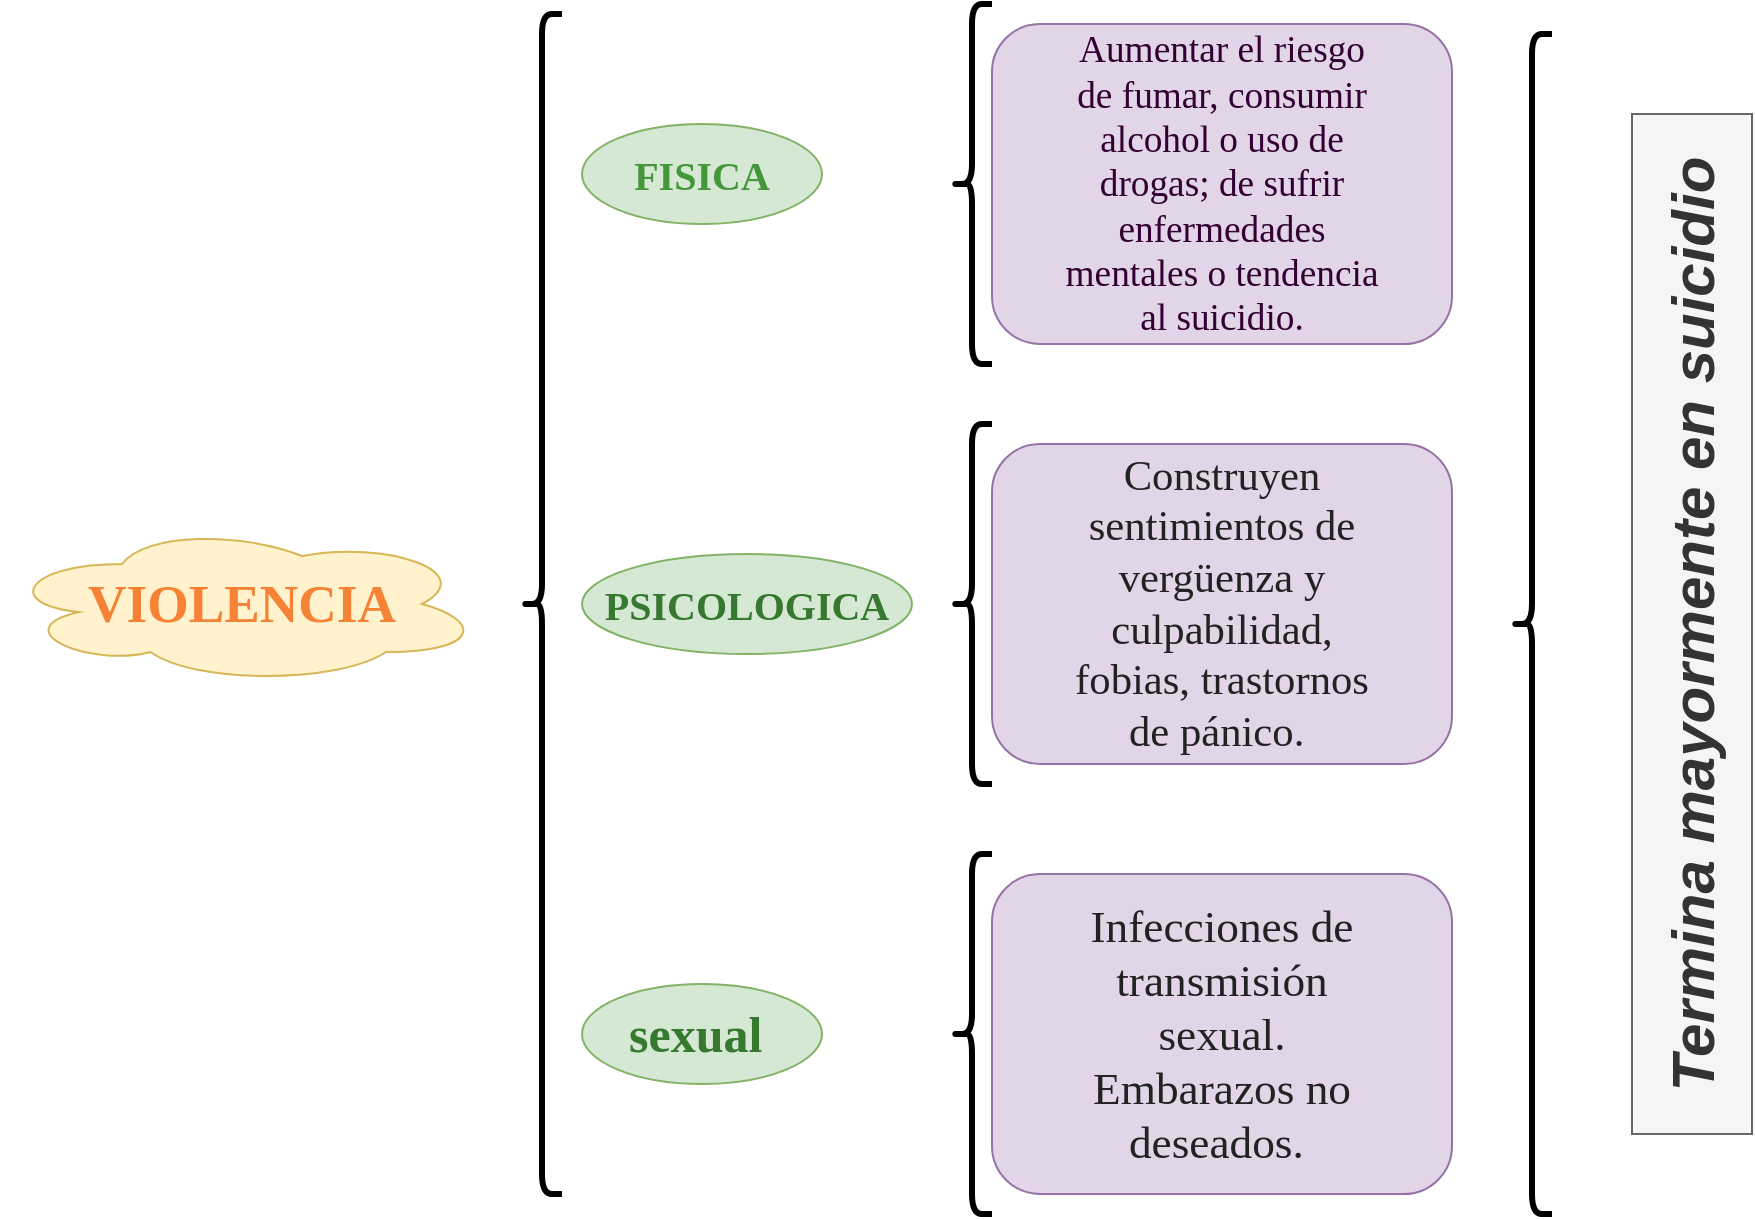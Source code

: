 <mxfile version="24.5.1" type="github">
  <diagram name="Página-1" id="Rx-BJTyZ90HZr9_cPE7K">
    <mxGraphModel dx="2580" dy="434" grid="1" gridSize="10" guides="1" tooltips="1" connect="1" arrows="1" fold="1" page="1" pageScale="1" pageWidth="850" pageHeight="1100" math="0" shadow="0">
      <root>
        <mxCell id="0" />
        <mxCell id="1" parent="0" />
        <mxCell id="9hzHolV_DFQ3AIEkWhB6-2" value="&lt;div&gt;&lt;span style=&quot;mso-spacerun:&#39;yes&#39;;font-size:19.995pt;font-family:GlacialIndifference-Bold;color:rgb(245,130,53);font-weight:bold;&quot;&gt;VIOLENCIA&lt;/span&gt;&lt;/div&gt;" style="ellipse;shape=cloud;whiteSpace=wrap;html=1;fillColor=#fff2cc;strokeColor=#d6b656;" vertex="1" parent="1">
          <mxGeometry x="-990" y="280" width="240" height="80" as="geometry" />
        </mxCell>
        <mxCell id="9hzHolV_DFQ3AIEkWhB6-3" value="" style="shape=curlyBracket;whiteSpace=wrap;html=1;rounded=1;labelPosition=left;verticalLabelPosition=middle;align=right;verticalAlign=middle;strokeWidth=3;" vertex="1" parent="1">
          <mxGeometry x="-730" y="25" width="20" height="590" as="geometry" />
        </mxCell>
        <mxCell id="9hzHolV_DFQ3AIEkWhB6-4" value="&lt;div&gt;&lt;span style=&quot;font-size: 15pt; font-family: GlacialIndifference-Bold; font-weight: bold;&quot;&gt;&lt;font color=&quot;#44963b&quot;&gt;FISICA&lt;/font&gt;&lt;/span&gt;&lt;/div&gt;" style="ellipse;whiteSpace=wrap;html=1;fillColor=#d5e8d4;strokeColor=#82b366;" vertex="1" parent="1">
          <mxGeometry x="-700" y="80" width="120" height="50" as="geometry" />
        </mxCell>
        <mxCell id="9hzHolV_DFQ3AIEkWhB6-5" value="&lt;div&gt;&lt;span style=&quot;font-size: 15pt; font-family: GlacialIndifference-Bold; font-weight: bold;&quot;&gt;&lt;font color=&quot;#36782f&quot;&gt;PSICOLOGICA&lt;/font&gt;&lt;/span&gt;&lt;/div&gt;" style="ellipse;whiteSpace=wrap;html=1;fillColor=#d5e8d4;strokeColor=#82b366;" vertex="1" parent="1">
          <mxGeometry x="-700" y="295" width="165" height="50" as="geometry" />
        </mxCell>
        <mxCell id="9hzHolV_DFQ3AIEkWhB6-6" value="&lt;div&gt;&lt;span style=&quot;font-family: GlacialIndifference-Bold; font-weight: bold;&quot;&gt;&lt;font color=&quot;#36782f&quot; style=&quot;font-size: 25px;&quot;&gt;sexual&amp;nbsp;&lt;/font&gt;&lt;/span&gt;&lt;/div&gt;" style="ellipse;whiteSpace=wrap;html=1;fillColor=#d5e8d4;strokeColor=#82b366;" vertex="1" parent="1">
          <mxGeometry x="-700" y="510" width="120" height="50" as="geometry" />
        </mxCell>
        <mxCell id="9hzHolV_DFQ3AIEkWhB6-7" value="" style="shape=curlyBracket;whiteSpace=wrap;html=1;rounded=1;labelPosition=left;verticalLabelPosition=middle;align=right;verticalAlign=middle;strokeWidth=3;" vertex="1" parent="1">
          <mxGeometry x="-515" y="20" width="20" height="180" as="geometry" />
        </mxCell>
        <mxCell id="9hzHolV_DFQ3AIEkWhB6-8" value="&lt;div&gt;&lt;span style=&quot;font-size: 13.995pt; font-family: GlacialIndifference;&quot;&gt;&lt;font color=&quot;#330033&quot;&gt;Aumentar el riesgo&lt;br&gt;&lt;/font&gt;&lt;/span&gt;&lt;/div&gt;&lt;div&gt;&lt;span style=&quot;font-size: 13.995pt; font-family: GlacialIndifference;&quot;&gt;&lt;font color=&quot;#330033&quot;&gt;de fumar, consumir&lt;br&gt;&lt;/font&gt;&lt;/span&gt;&lt;/div&gt;&lt;div&gt;&lt;span style=&quot;font-size: 13.995pt; font-family: GlacialIndifference;&quot;&gt;&lt;font color=&quot;#330033&quot;&gt;alcohol o uso de&lt;br&gt;&lt;/font&gt;&lt;/span&gt;&lt;/div&gt;&lt;div&gt;&lt;span style=&quot;font-size: 13.995pt; font-family: GlacialIndifference;&quot;&gt;&lt;font color=&quot;#330033&quot;&gt;drogas; de sufrir&lt;br&gt;&lt;/font&gt;&lt;/span&gt;&lt;/div&gt;&lt;div&gt;&lt;span style=&quot;font-size: 13.995pt; font-family: GlacialIndifference;&quot;&gt;&lt;font color=&quot;#330033&quot;&gt;enfermedades&lt;br&gt;&lt;/font&gt;&lt;/span&gt;&lt;/div&gt;&lt;div&gt;&lt;span style=&quot;font-size: 13.995pt; font-family: GlacialIndifference;&quot;&gt;&lt;font color=&quot;#330033&quot;&gt;mentales o tendencia&lt;br&gt;&lt;/font&gt;&lt;/span&gt;&lt;/div&gt;&lt;div&gt;&lt;span style=&quot;font-size: 13.995pt; font-family: GlacialIndifference;&quot;&gt;&lt;font color=&quot;#330033&quot;&gt;al suicidio.&lt;/font&gt;&lt;/span&gt;&lt;/div&gt;" style="rounded=1;whiteSpace=wrap;html=1;fillColor=#e1d5e7;strokeColor=#9673a6;" vertex="1" parent="1">
          <mxGeometry x="-495" y="30" width="230" height="160" as="geometry" />
        </mxCell>
        <mxCell id="9hzHolV_DFQ3AIEkWhB6-9" value="" style="shape=curlyBracket;whiteSpace=wrap;html=1;rounded=1;labelPosition=left;verticalLabelPosition=middle;align=right;verticalAlign=middle;strokeWidth=3;" vertex="1" parent="1">
          <mxGeometry x="-515" y="230" width="20" height="180" as="geometry" />
        </mxCell>
        <mxCell id="9hzHolV_DFQ3AIEkWhB6-10" value="&lt;div&gt;&lt;span style=&quot;mso-spacerun:&#39;yes&#39;;font-size:15.998pt;font-family:GlacialIndifference;color:rgb(34,34,34);&quot;&gt;Construyen&lt;br/&gt;&lt;/span&gt;&lt;/div&gt;&lt;div&gt;&lt;span style=&quot;mso-spacerun:&#39;yes&#39;;font-size:15.998pt;font-family:GlacialIndifference;color:rgb(34,34,34);&quot;&gt;sentimientos de&lt;br/&gt;&lt;/span&gt;&lt;/div&gt;&lt;div&gt;&lt;span style=&quot;mso-spacerun:&#39;yes&#39;;font-size:15.998pt;font-family:GlacialIndifference;color:rgb(34,34,34);&quot;&gt;vergüenza y&lt;br/&gt;&lt;/span&gt;&lt;/div&gt;&lt;div&gt;&lt;span style=&quot;mso-spacerun:&#39;yes&#39;;font-size:15.998pt;font-family:GlacialIndifference;color:rgb(34,34,34);&quot;&gt;culpabilidad,&lt;br/&gt;&lt;/span&gt;&lt;/div&gt;&lt;div&gt;&lt;span style=&quot;mso-spacerun:&#39;yes&#39;;font-size:15.998pt;font-family:GlacialIndifference;color:rgb(34,34,34);&quot;&gt;fobias, trastornos&lt;br/&gt;&lt;/span&gt;&lt;/div&gt;&lt;div&gt;&lt;span style=&quot;mso-spacerun:&#39;yes&#39;;font-size:15.998pt;font-family:GlacialIndifference;color:rgb(34,34,34);&quot;&gt;de pánico.&amp;nbsp;&lt;/span&gt;&lt;/div&gt;" style="rounded=1;whiteSpace=wrap;html=1;fillColor=#e1d5e7;strokeColor=#9673a6;" vertex="1" parent="1">
          <mxGeometry x="-495" y="240" width="230" height="160" as="geometry" />
        </mxCell>
        <mxCell id="9hzHolV_DFQ3AIEkWhB6-11" value="" style="shape=curlyBracket;whiteSpace=wrap;html=1;rounded=1;labelPosition=left;verticalLabelPosition=middle;align=right;verticalAlign=middle;strokeWidth=3;" vertex="1" parent="1">
          <mxGeometry x="-515" y="445" width="20" height="180" as="geometry" />
        </mxCell>
        <mxCell id="9hzHolV_DFQ3AIEkWhB6-12" value="&lt;div&gt;&lt;span style=&quot;mso-spacerun:&#39;yes&#39;;font-size:16.995pt;font-family:GlacialIndifference;color:rgb(34,34,34);&quot;&gt;Infecciones de&lt;br/&gt;&lt;/span&gt;&lt;/div&gt;&lt;div&gt;&lt;span style=&quot;mso-spacerun:&#39;yes&#39;;font-size:16.995pt;font-family:GlacialIndifference;color:rgb(34,34,34);&quot;&gt;transmisión&lt;br/&gt;&lt;/span&gt;&lt;/div&gt;&lt;div&gt;&lt;span style=&quot;mso-spacerun:&#39;yes&#39;;font-size:16.995pt;font-family:GlacialIndifference;color:rgb(34,34,34);&quot;&gt;sexual.&lt;br/&gt;&lt;/span&gt;&lt;/div&gt;&lt;div&gt;&lt;span style=&quot;mso-spacerun:&#39;yes&#39;;font-size:16.995pt;font-family:GlacialIndifference;color:rgb(34,34,34);&quot;&gt;Embarazos no&lt;br/&gt;&lt;/span&gt;&lt;/div&gt;&lt;div&gt;&lt;span style=&quot;mso-spacerun:&#39;yes&#39;;font-size:16.995pt;font-family:GlacialIndifference;color:rgb(34,34,34);&quot;&gt;deseados.&amp;nbsp;&lt;/span&gt;&lt;/div&gt;" style="rounded=1;whiteSpace=wrap;html=1;fillColor=#e1d5e7;strokeColor=#9673a6;" vertex="1" parent="1">
          <mxGeometry x="-495" y="455" width="230" height="160" as="geometry" />
        </mxCell>
        <mxCell id="9hzHolV_DFQ3AIEkWhB6-14" value="" style="shape=curlyBracket;whiteSpace=wrap;html=1;rounded=1;labelPosition=left;verticalLabelPosition=middle;align=right;verticalAlign=middle;strokeWidth=3;" vertex="1" parent="1">
          <mxGeometry x="-235" y="35" width="20" height="590" as="geometry" />
        </mxCell>
        <mxCell id="9hzHolV_DFQ3AIEkWhB6-15" value="&lt;font face=&quot;Helvetica&quot; style=&quot;font-size: 30px;&quot;&gt;&lt;b&gt;&lt;i&gt;Termina mayormente en suicidio&lt;/i&gt;&lt;/b&gt;&lt;/font&gt;" style="rounded=0;whiteSpace=wrap;html=1;rotation=-90;fillColor=#f5f5f5;fontColor=#333333;strokeColor=#666666;" vertex="1" parent="1">
          <mxGeometry x="-400" y="300" width="510" height="60" as="geometry" />
        </mxCell>
      </root>
    </mxGraphModel>
  </diagram>
</mxfile>
